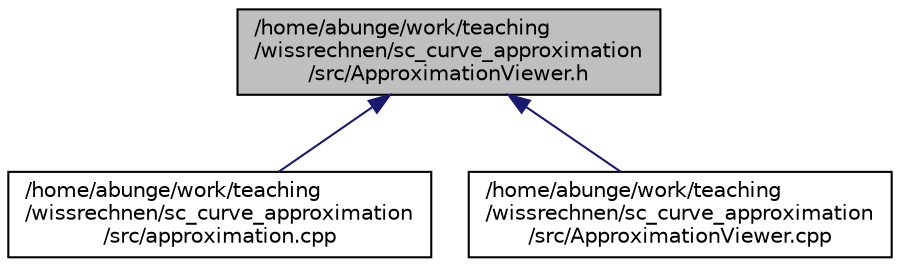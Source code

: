 digraph "/home/abunge/work/teaching/wissrechnen/sc_curve_approximation/src/ApproximationViewer.h"
{
  edge [fontname="Helvetica",fontsize="10",labelfontname="Helvetica",labelfontsize="10"];
  node [fontname="Helvetica",fontsize="10",shape=record];
  Node8 [label="/home/abunge/work/teaching\l/wissrechnen/sc_curve_approximation\l/src/ApproximationViewer.h",height=0.2,width=0.4,color="black", fillcolor="grey75", style="filled", fontcolor="black"];
  Node8 -> Node9 [dir="back",color="midnightblue",fontsize="10",style="solid",fontname="Helvetica"];
  Node9 [label="/home/abunge/work/teaching\l/wissrechnen/sc_curve_approximation\l/src/approximation.cpp",height=0.2,width=0.4,color="black", fillcolor="white", style="filled",URL="$approximation_8cpp.html"];
  Node8 -> Node10 [dir="back",color="midnightblue",fontsize="10",style="solid",fontname="Helvetica"];
  Node10 [label="/home/abunge/work/teaching\l/wissrechnen/sc_curve_approximation\l/src/ApproximationViewer.cpp",height=0.2,width=0.4,color="black", fillcolor="white", style="filled",URL="$ApproximationViewer_8cpp.html"];
}
